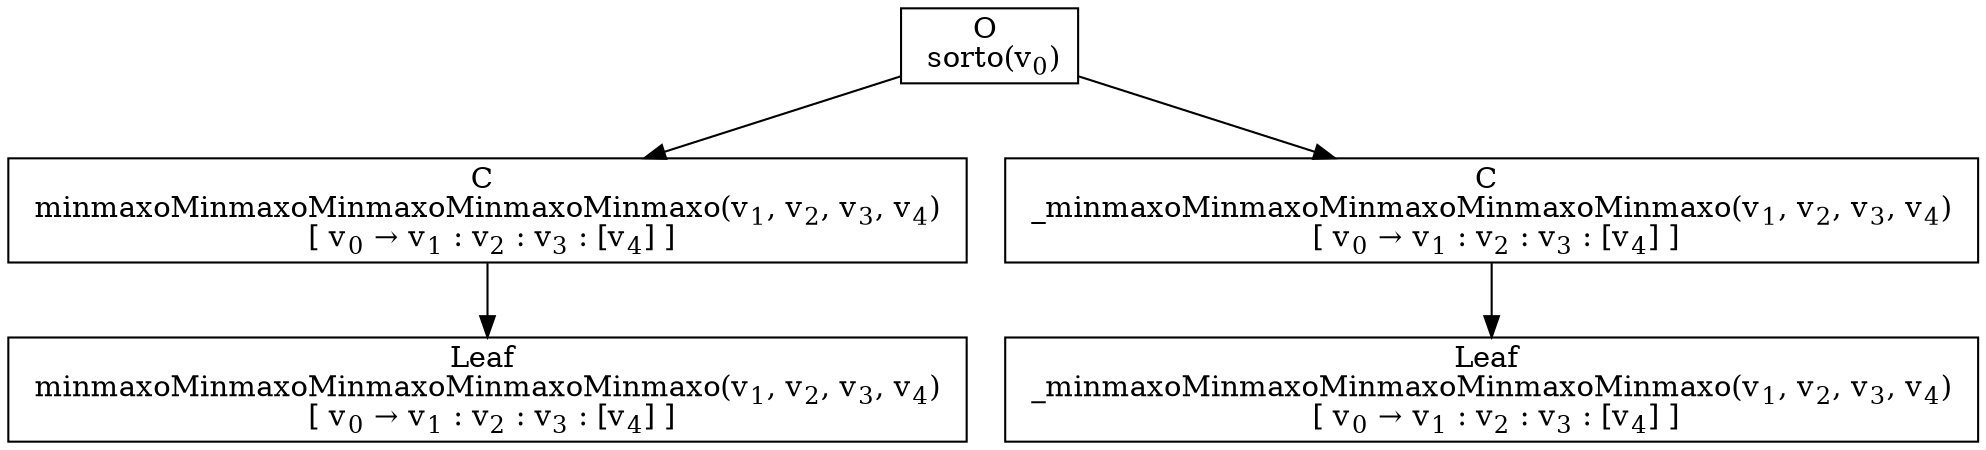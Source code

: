 digraph {
    graph [rankdir=TB
          ,bgcolor=transparent];
    node [shape=box
         ,fillcolor=white
         ,style=filled];
    0 [label=<O <BR/> sorto(v<SUB>0</SUB>)>];
    1 [label=<C <BR/> minmaxoMinmaxoMinmaxoMinmaxoMinmaxo(v<SUB>1</SUB>, v<SUB>2</SUB>, v<SUB>3</SUB>, v<SUB>4</SUB>) <BR/>  [ v<SUB>0</SUB> &rarr; v<SUB>1</SUB> : v<SUB>2</SUB> : v<SUB>3</SUB> : [v<SUB>4</SUB>] ] >];
    2 [label=<C <BR/> _minmaxoMinmaxoMinmaxoMinmaxoMinmaxo(v<SUB>1</SUB>, v<SUB>2</SUB>, v<SUB>3</SUB>, v<SUB>4</SUB>) <BR/>  [ v<SUB>0</SUB> &rarr; v<SUB>1</SUB> : v<SUB>2</SUB> : v<SUB>3</SUB> : [v<SUB>4</SUB>] ] >];
    3 [label=<Leaf <BR/> minmaxoMinmaxoMinmaxoMinmaxoMinmaxo(v<SUB>1</SUB>, v<SUB>2</SUB>, v<SUB>3</SUB>, v<SUB>4</SUB>) <BR/>  [ v<SUB>0</SUB> &rarr; v<SUB>1</SUB> : v<SUB>2</SUB> : v<SUB>3</SUB> : [v<SUB>4</SUB>] ] >];
    4 [label=<Leaf <BR/> _minmaxoMinmaxoMinmaxoMinmaxoMinmaxo(v<SUB>1</SUB>, v<SUB>2</SUB>, v<SUB>3</SUB>, v<SUB>4</SUB>) <BR/>  [ v<SUB>0</SUB> &rarr; v<SUB>1</SUB> : v<SUB>2</SUB> : v<SUB>3</SUB> : [v<SUB>4</SUB>] ] >];
    0 -> 1 [label=""];
    0 -> 2 [label=""];
    1 -> 3 [label=""];
    2 -> 4 [label=""];
}